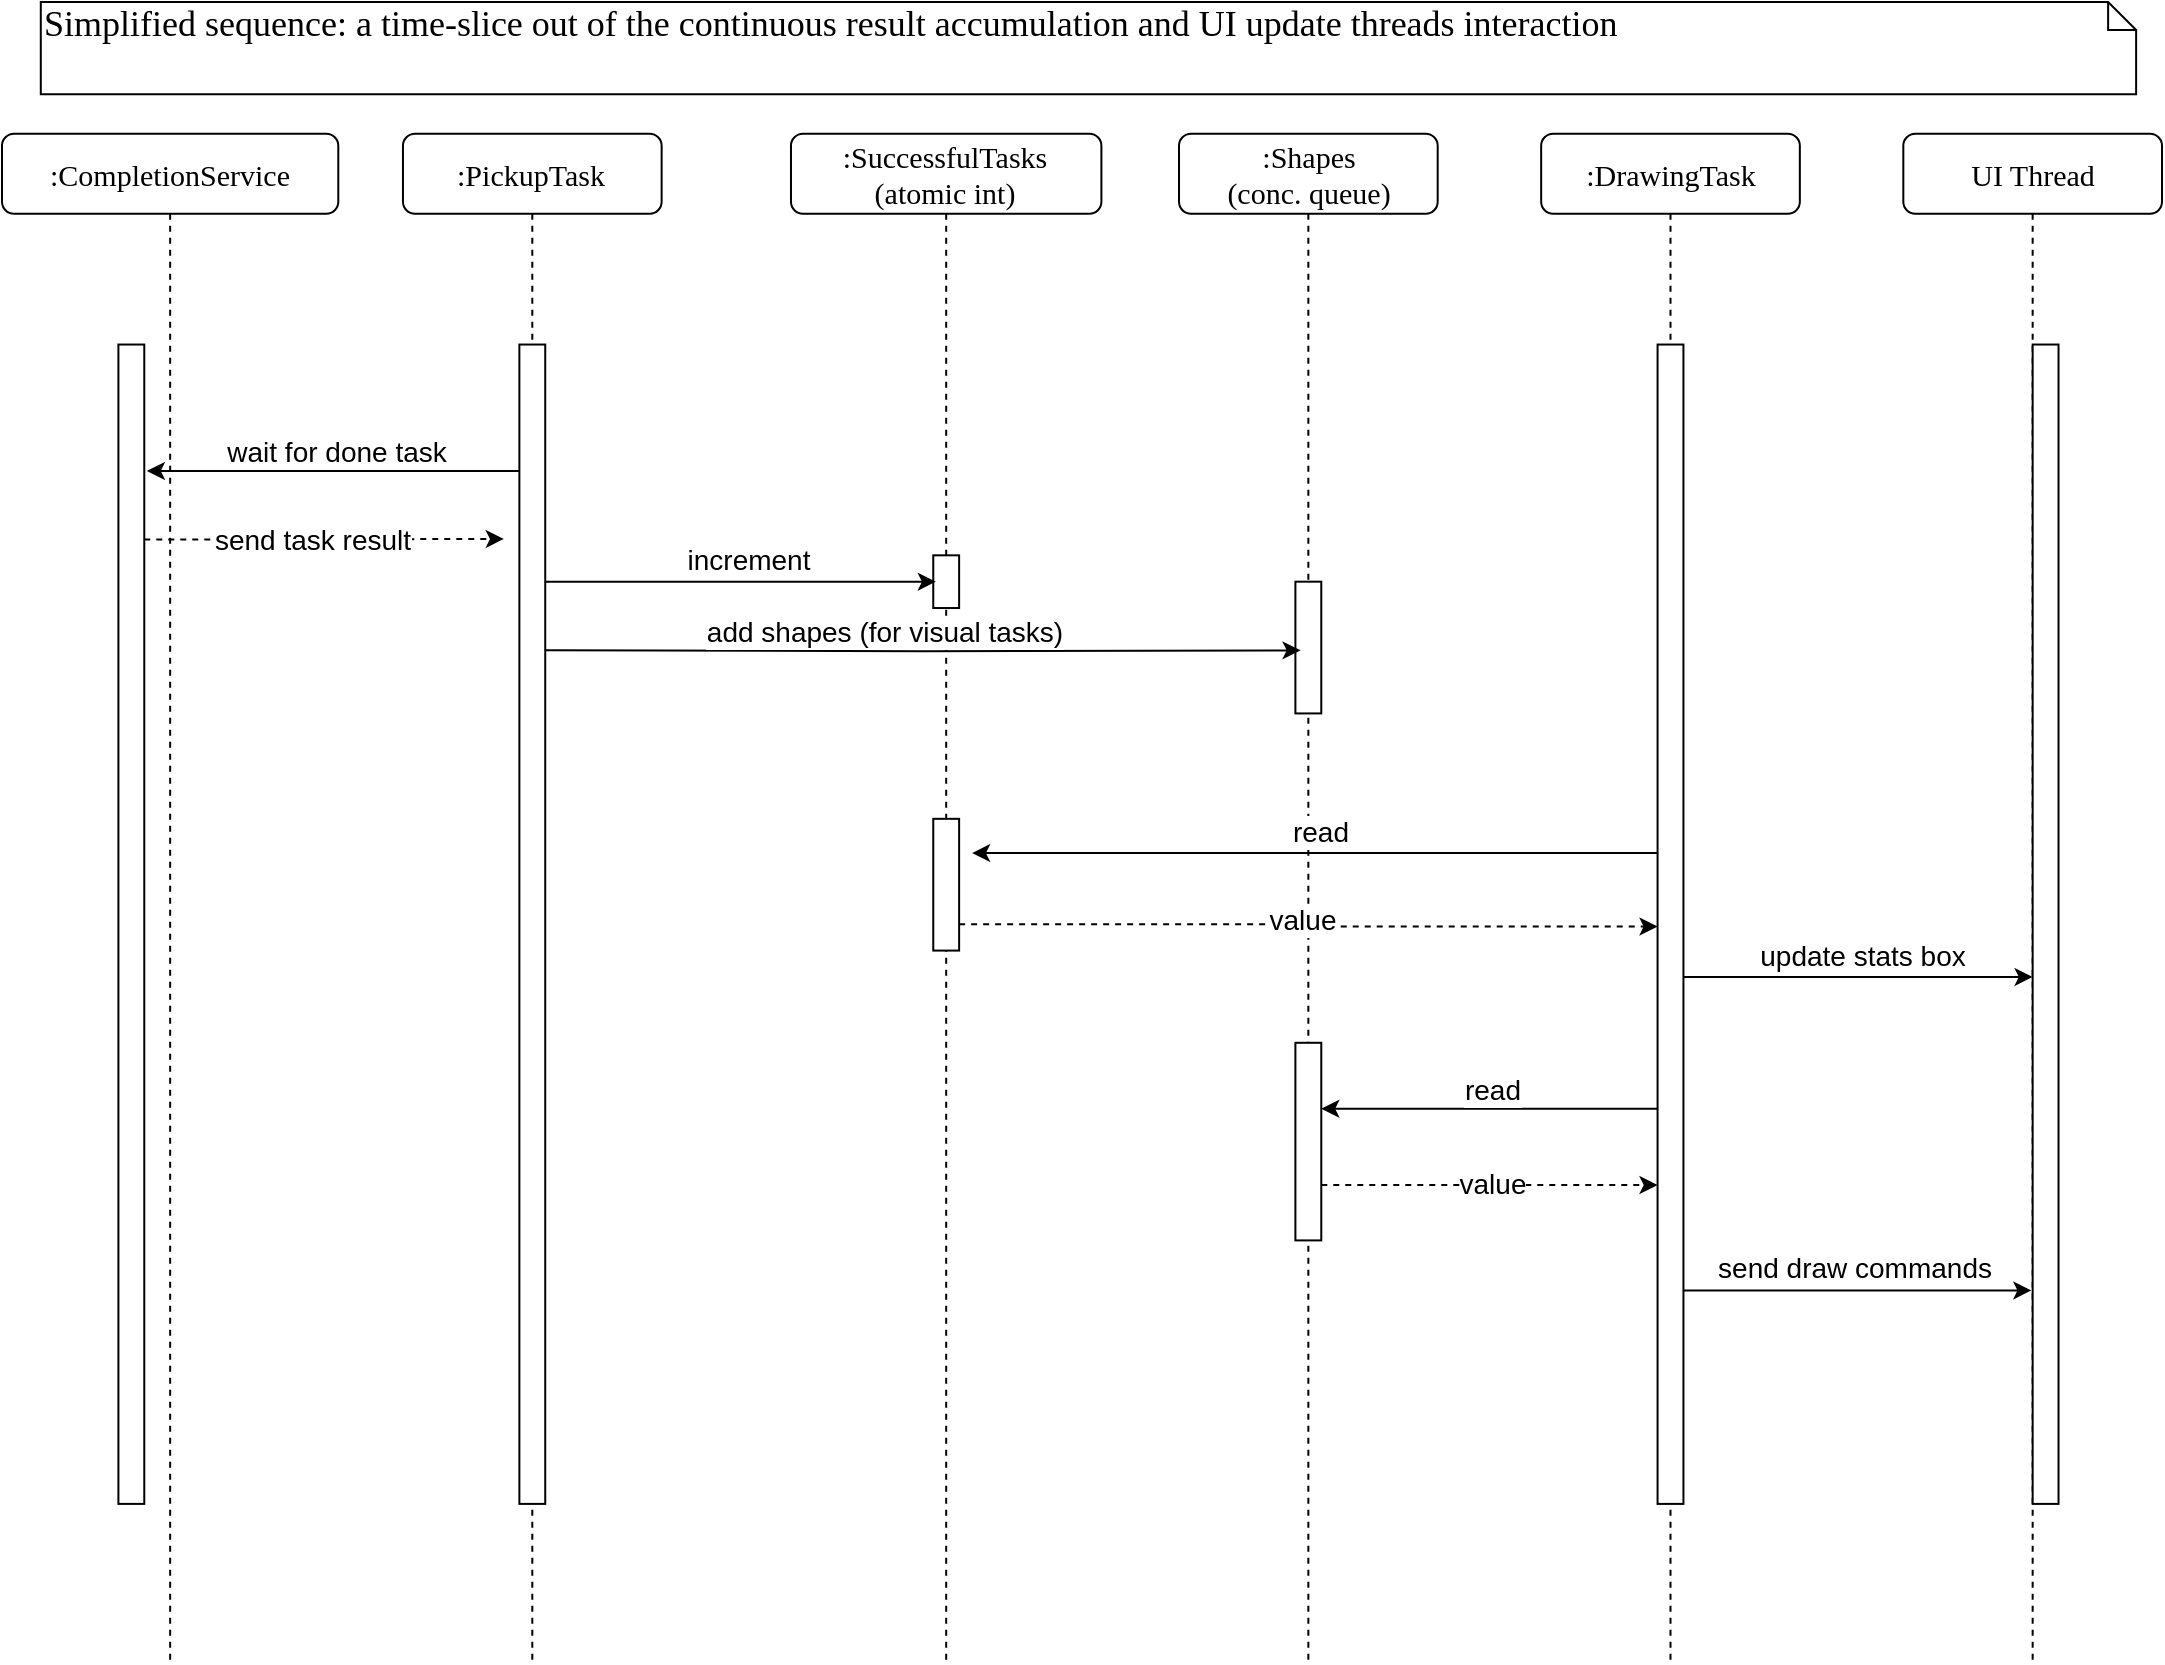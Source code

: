<mxfile version="22.0.3" type="device">
  <diagram name="Page-1" id="13e1069c-82ec-6db2-03f1-153e76fe0fe0">
    <mxGraphModel dx="1797" dy="1018" grid="1" gridSize="10" guides="1" tooltips="1" connect="1" arrows="1" fold="1" page="1" pageScale="1" pageWidth="1100" pageHeight="850" background="none" math="0" shadow="0">
      <root>
        <mxCell id="0" />
        <mxCell id="1" parent="0" />
        <mxCell id="7baba1c4bc27f4b0-2" value="&lt;font style=&quot;font-size: 15px;&quot;&gt;:PickupTask&lt;/font&gt;" style="shape=umlLifeline;perimeter=lifelinePerimeter;whiteSpace=wrap;html=1;container=1;collapsible=0;recursiveResize=0;outlineConnect=0;rounded=1;shadow=0;comic=0;labelBackgroundColor=none;strokeWidth=1;fontFamily=Verdana;fontSize=12;align=center;" parent="1" vertex="1">
          <mxGeometry x="210.479" y="75.873" width="129.341" height="764.127" as="geometry" />
        </mxCell>
        <mxCell id="7baba1c4bc27f4b0-10" value="" style="html=1;points=[];perimeter=orthogonalPerimeter;rounded=0;shadow=0;comic=0;labelBackgroundColor=none;strokeWidth=1;fontFamily=Verdana;fontSize=12;align=center;" parent="7baba1c4bc27f4b0-2" vertex="1">
          <mxGeometry x="58.204" y="105.397" width="12.934" height="579.683" as="geometry" />
        </mxCell>
        <mxCell id="7baba1c4bc27f4b0-3" value="&lt;div style=&quot;font-size: 15px;&quot;&gt;&lt;font style=&quot;font-size: 15px;&quot;&gt;:SuccessfulTasks&lt;/font&gt;&lt;/div&gt;&lt;div style=&quot;font-size: 15px;&quot;&gt;&lt;font style=&quot;font-size: 15px;&quot;&gt;(atomic int)&lt;font style=&quot;font-size: 15px;&quot;&gt;&lt;br&gt;&lt;/font&gt;&lt;/font&gt;&lt;/div&gt;" style="shape=umlLifeline;perimeter=lifelinePerimeter;whiteSpace=wrap;html=1;container=1;collapsible=0;recursiveResize=0;outlineConnect=0;rounded=1;shadow=0;comic=0;labelBackgroundColor=none;strokeWidth=1;fontFamily=Verdana;fontSize=12;align=center;" parent="1" vertex="1">
          <mxGeometry x="404.491" y="75.873" width="155.21" height="764.127" as="geometry" />
        </mxCell>
        <mxCell id="7baba1c4bc27f4b0-13" value="" style="html=1;points=[];perimeter=orthogonalPerimeter;rounded=0;shadow=0;comic=0;labelBackgroundColor=none;strokeWidth=1;fontFamily=Verdana;fontSize=12;align=center;" parent="7baba1c4bc27f4b0-3" vertex="1">
          <mxGeometry x="71.138" y="210.794" width="12.934" height="26.349" as="geometry" />
        </mxCell>
        <mxCell id="PAR7siRFz0wEC8x9-VPq-7" value="" style="html=1;points=[];perimeter=orthogonalPerimeter;rounded=0;shadow=0;comic=0;labelBackgroundColor=none;strokeWidth=1;fontFamily=Verdana;fontSize=12;align=center;" vertex="1" parent="7baba1c4bc27f4b0-3">
          <mxGeometry x="71.138" y="342.54" width="12.934" height="65.873" as="geometry" />
        </mxCell>
        <mxCell id="7baba1c4bc27f4b0-4" value="&lt;div style=&quot;font-size: 15px;&quot;&gt;&lt;font style=&quot;font-size: 15px;&quot;&gt;:Shapes&lt;/font&gt;&lt;/div&gt;&lt;div style=&quot;font-size: 15px;&quot;&gt;&lt;font style=&quot;font-size: 15px;&quot;&gt;(conc. queue)&lt;font style=&quot;font-size: 15px;&quot;&gt;&lt;br&gt;&lt;/font&gt;&lt;/font&gt;&lt;/div&gt;" style="shape=umlLifeline;perimeter=lifelinePerimeter;whiteSpace=wrap;html=1;container=1;collapsible=0;recursiveResize=0;outlineConnect=0;rounded=1;shadow=0;comic=0;labelBackgroundColor=none;strokeWidth=1;fontFamily=Verdana;fontSize=12;align=center;" parent="1" vertex="1">
          <mxGeometry x="598.503" y="75.873" width="129.341" height="764.127" as="geometry" />
        </mxCell>
        <mxCell id="PAR7siRFz0wEC8x9-VPq-17" value="" style="html=1;points=[];perimeter=orthogonalPerimeter;rounded=0;shadow=0;comic=0;labelBackgroundColor=none;strokeWidth=1;fontFamily=Verdana;fontSize=12;align=center;" vertex="1" parent="7baba1c4bc27f4b0-4">
          <mxGeometry x="58.204" y="454.524" width="12.934" height="98.81" as="geometry" />
        </mxCell>
        <mxCell id="7baba1c4bc27f4b0-5" value="&lt;font style=&quot;font-size: 15px;&quot;&gt;:DrawingTask&lt;/font&gt;" style="shape=umlLifeline;perimeter=lifelinePerimeter;whiteSpace=wrap;html=1;container=1;collapsible=0;recursiveResize=0;outlineConnect=0;rounded=1;shadow=0;comic=0;labelBackgroundColor=none;strokeWidth=1;fontFamily=Verdana;fontSize=12;align=center;" parent="1" vertex="1">
          <mxGeometry x="779.581" y="75.873" width="129.341" height="764.127" as="geometry" />
        </mxCell>
        <mxCell id="7baba1c4bc27f4b0-19" value="" style="html=1;points=[];perimeter=orthogonalPerimeter;rounded=0;shadow=0;comic=0;labelBackgroundColor=none;strokeWidth=1;fontFamily=Verdana;fontSize=12;align=center;" parent="7baba1c4bc27f4b0-5" vertex="1">
          <mxGeometry x="58.204" y="105.397" width="12.934" height="579.683" as="geometry" />
        </mxCell>
        <mxCell id="7baba1c4bc27f4b0-6" value="&lt;font style=&quot;font-size: 15px;&quot;&gt;UI Thread&lt;/font&gt;" style="shape=umlLifeline;perimeter=lifelinePerimeter;whiteSpace=wrap;html=1;container=1;collapsible=0;recursiveResize=0;outlineConnect=0;rounded=1;shadow=0;comic=0;labelBackgroundColor=none;strokeWidth=1;fontFamily=Verdana;fontSize=12;align=center;" parent="1" vertex="1">
          <mxGeometry x="960.659" y="75.873" width="129.341" height="764.127" as="geometry" />
        </mxCell>
        <mxCell id="7baba1c4bc27f4b0-8" value="&lt;div style=&quot;font-size: 15px;&quot;&gt;&lt;font style=&quot;font-size: 15px;&quot;&gt;:CompletionService&lt;/font&gt;&lt;/div&gt;" style="shape=umlLifeline;perimeter=lifelinePerimeter;whiteSpace=wrap;html=1;container=1;collapsible=0;recursiveResize=0;outlineConnect=0;rounded=1;shadow=0;comic=0;labelBackgroundColor=none;strokeWidth=1;fontFamily=Verdana;fontSize=12;align=center;" parent="1" vertex="1">
          <mxGeometry x="10" y="75.873" width="168.144" height="764.127" as="geometry" />
        </mxCell>
        <mxCell id="7baba1c4bc27f4b0-9" value="" style="html=1;points=[];perimeter=orthogonalPerimeter;rounded=0;shadow=0;comic=0;labelBackgroundColor=none;strokeWidth=1;fontFamily=Verdana;fontSize=12;align=center;" parent="7baba1c4bc27f4b0-8" vertex="1">
          <mxGeometry x="58.204" y="105.397" width="12.934" height="579.683" as="geometry" />
        </mxCell>
        <mxCell id="7baba1c4bc27f4b0-16" value="" style="html=1;points=[];perimeter=orthogonalPerimeter;rounded=0;shadow=0;comic=0;labelBackgroundColor=none;strokeWidth=1;fontFamily=Verdana;fontSize=12;align=center;" parent="1" vertex="1">
          <mxGeometry x="656.707" y="299.841" width="12.934" height="65.873" as="geometry" />
        </mxCell>
        <mxCell id="7baba1c4bc27f4b0-28" value="" style="html=1;points=[];perimeter=orthogonalPerimeter;rounded=0;shadow=0;comic=0;labelBackgroundColor=none;strokeWidth=1;fontFamily=Verdana;fontSize=12;align=center;" parent="1" vertex="1">
          <mxGeometry x="1025.329" y="181.27" width="12.934" height="579.683" as="geometry" />
        </mxCell>
        <mxCell id="7baba1c4bc27f4b0-40" value="&lt;font style=&quot;font-size: 18px;&quot;&gt;Simplified sequence: a time-slice out of the continuous result accumulation and UI update threads interaction&lt;/font&gt;" style="shape=note;whiteSpace=wrap;html=1;size=14;verticalAlign=top;align=left;spacingTop=-6;rounded=0;shadow=0;comic=0;labelBackgroundColor=none;strokeWidth=1;fontFamily=Verdana;fontSize=12" parent="1" vertex="1">
          <mxGeometry x="29.401" y="10" width="1047.665" height="46.111" as="geometry" />
        </mxCell>
        <mxCell id="PAR7siRFz0wEC8x9-VPq-3" style="edgeStyle=orthogonalEdgeStyle;rounded=0;orthogonalLoop=1;jettySize=auto;html=1;entryX=0.2;entryY=0.417;entryDx=0;entryDy=0;entryPerimeter=0;" edge="1" parent="1">
          <mxGeometry relative="1" as="geometry">
            <mxPoint x="281.617" y="334.095" as="sourcePoint" />
            <mxPoint x="659.293" y="334.174" as="targetPoint" />
          </mxGeometry>
        </mxCell>
        <mxCell id="PAR7siRFz0wEC8x9-VPq-6" value="&lt;font style=&quot;font-size: 14px;&quot;&gt;add shapes (for visual tasks)&lt;/font&gt;" style="edgeLabel;html=1;align=center;verticalAlign=middle;resizable=0;points=[];" vertex="1" connectable="0" parent="PAR7siRFz0wEC8x9-VPq-3">
          <mxGeometry x="-0.103" y="-1" relative="1" as="geometry">
            <mxPoint y="-11" as="offset" />
          </mxGeometry>
        </mxCell>
        <mxCell id="PAR7siRFz0wEC8x9-VPq-4" style="edgeStyle=orthogonalEdgeStyle;rounded=0;orthogonalLoop=1;jettySize=auto;html=1;entryX=-0.6;entryY=0.178;entryDx=0;entryDy=0;entryPerimeter=0;dashed=1;" edge="1" parent="1">
          <mxGeometry relative="1" as="geometry">
            <mxPoint x="81.138" y="278.762" as="sourcePoint" />
            <mxPoint x="260.922" y="278.446" as="targetPoint" />
            <Array as="points">
              <mxPoint x="132.874" y="278.762" />
              <mxPoint x="132.874" y="278.762" />
            </Array>
          </mxGeometry>
        </mxCell>
        <mxCell id="PAR7siRFz0wEC8x9-VPq-5" value="&lt;font style=&quot;font-size: 14px;&quot;&gt;send task result&lt;/font&gt;" style="edgeLabel;html=1;align=center;verticalAlign=middle;resizable=0;points=[];" vertex="1" connectable="0" parent="PAR7siRFz0wEC8x9-VPq-4">
          <mxGeometry x="-0.071" relative="1" as="geometry">
            <mxPoint as="offset" />
          </mxGeometry>
        </mxCell>
        <mxCell id="PAR7siRFz0wEC8x9-VPq-8" style="edgeStyle=orthogonalEdgeStyle;rounded=0;orthogonalLoop=1;jettySize=auto;html=1;entryX=1.5;entryY=0.26;entryDx=0;entryDy=0;entryPerimeter=0;" edge="1" parent="1" source="7baba1c4bc27f4b0-19" target="PAR7siRFz0wEC8x9-VPq-7">
          <mxGeometry relative="1" as="geometry">
            <Array as="points">
              <mxPoint x="753.713" y="435.54" />
              <mxPoint x="753.713" y="435.54" />
            </Array>
          </mxGeometry>
        </mxCell>
        <mxCell id="PAR7siRFz0wEC8x9-VPq-9" value="&lt;div style=&quot;font-size: 14px;&quot;&gt;&lt;font style=&quot;font-size: 14px;&quot;&gt;read&lt;/font&gt;&lt;/div&gt;" style="edgeLabel;html=1;align=center;verticalAlign=middle;resizable=0;points=[];" vertex="1" connectable="0" parent="PAR7siRFz0wEC8x9-VPq-8">
          <mxGeometry x="-0.011" relative="1" as="geometry">
            <mxPoint y="-11" as="offset" />
          </mxGeometry>
        </mxCell>
        <mxCell id="PAR7siRFz0wEC8x9-VPq-10" style="edgeStyle=orthogonalEdgeStyle;rounded=0;orthogonalLoop=1;jettySize=auto;html=1;entryX=0;entryY=0.502;entryDx=0;entryDy=0;entryPerimeter=0;dashed=1;" edge="1" parent="1" source="PAR7siRFz0wEC8x9-VPq-7" target="7baba1c4bc27f4b0-19">
          <mxGeometry relative="1" as="geometry">
            <Array as="points">
              <mxPoint x="663.174" y="471.111" />
            </Array>
          </mxGeometry>
        </mxCell>
        <mxCell id="PAR7siRFz0wEC8x9-VPq-11" value="&lt;font style=&quot;font-size: 14px;&quot;&gt;value&lt;/font&gt;" style="edgeLabel;html=1;align=center;verticalAlign=middle;resizable=0;points=[];" vertex="1" connectable="0" parent="PAR7siRFz0wEC8x9-VPq-10">
          <mxGeometry x="-0.022" y="2" relative="1" as="geometry">
            <mxPoint as="offset" />
          </mxGeometry>
        </mxCell>
        <mxCell id="PAR7siRFz0wEC8x9-VPq-13" style="edgeStyle=orthogonalEdgeStyle;rounded=0;orthogonalLoop=1;jettySize=auto;html=1;entryX=1.1;entryY=0.109;entryDx=0;entryDy=0;entryPerimeter=0;" edge="1" parent="1" source="7baba1c4bc27f4b0-10" target="7baba1c4bc27f4b0-9">
          <mxGeometry relative="1" as="geometry">
            <Array as="points">
              <mxPoint x="223.413" y="244.508" />
              <mxPoint x="223.413" y="244.508" />
            </Array>
          </mxGeometry>
        </mxCell>
        <mxCell id="PAR7siRFz0wEC8x9-VPq-14" value="&lt;font style=&quot;font-size: 14px;&quot;&gt;wait for done task&lt;/font&gt;" style="edgeLabel;html=1;align=center;verticalAlign=middle;resizable=0;points=[];" vertex="1" connectable="0" parent="PAR7siRFz0wEC8x9-VPq-13">
          <mxGeometry x="-0.014" y="-6" relative="1" as="geometry">
            <mxPoint y="-4" as="offset" />
          </mxGeometry>
        </mxCell>
        <mxCell id="PAR7siRFz0wEC8x9-VPq-15" style="edgeStyle=orthogonalEdgeStyle;rounded=0;orthogonalLoop=1;jettySize=auto;html=1;" edge="1" parent="1" source="7baba1c4bc27f4b0-19" target="7baba1c4bc27f4b0-28">
          <mxGeometry relative="1" as="geometry">
            <Array as="points">
              <mxPoint x="986.527" y="497.46" />
              <mxPoint x="986.527" y="497.46" />
            </Array>
          </mxGeometry>
        </mxCell>
        <mxCell id="PAR7siRFz0wEC8x9-VPq-16" value="&lt;font style=&quot;font-size: 14px;&quot;&gt;update stats box&lt;/font&gt;" style="edgeLabel;html=1;align=center;verticalAlign=middle;resizable=0;points=[];" vertex="1" connectable="0" parent="PAR7siRFz0wEC8x9-VPq-15">
          <mxGeometry x="0.022" y="1" relative="1" as="geometry">
            <mxPoint y="-10" as="offset" />
          </mxGeometry>
        </mxCell>
        <mxCell id="PAR7siRFz0wEC8x9-VPq-18" style="edgeStyle=orthogonalEdgeStyle;rounded=0;orthogonalLoop=1;jettySize=auto;html=1;" edge="1" parent="1" source="7baba1c4bc27f4b0-19" target="PAR7siRFz0wEC8x9-VPq-17">
          <mxGeometry relative="1" as="geometry">
            <Array as="points">
              <mxPoint x="792.515" y="563.333" />
              <mxPoint x="792.515" y="563.333" />
            </Array>
          </mxGeometry>
        </mxCell>
        <mxCell id="PAR7siRFz0wEC8x9-VPq-19" value="&lt;font style=&quot;font-size: 14px;&quot;&gt;read&lt;/font&gt;" style="edgeLabel;html=1;align=center;verticalAlign=middle;resizable=0;points=[];" vertex="1" connectable="0" parent="PAR7siRFz0wEC8x9-VPq-18">
          <mxGeometry x="-0.015" y="-2" relative="1" as="geometry">
            <mxPoint y="-8" as="offset" />
          </mxGeometry>
        </mxCell>
        <mxCell id="PAR7siRFz0wEC8x9-VPq-20" style="edgeStyle=orthogonalEdgeStyle;rounded=0;orthogonalLoop=1;jettySize=auto;html=1;entryX=0;entryY=0.725;entryDx=0;entryDy=0;entryPerimeter=0;dashed=1;" edge="1" parent="1" source="PAR7siRFz0wEC8x9-VPq-17" target="7baba1c4bc27f4b0-19">
          <mxGeometry relative="1" as="geometry">
            <Array as="points">
              <mxPoint x="714.91" y="601.54" />
              <mxPoint x="714.91" y="601.54" />
            </Array>
          </mxGeometry>
        </mxCell>
        <mxCell id="PAR7siRFz0wEC8x9-VPq-21" value="&lt;font style=&quot;font-size: 14px;&quot;&gt;value&lt;/font&gt;" style="edgeLabel;html=1;align=center;verticalAlign=middle;resizable=0;points=[];" vertex="1" connectable="0" parent="PAR7siRFz0wEC8x9-VPq-20">
          <mxGeometry x="0.015" y="-3" relative="1" as="geometry">
            <mxPoint y="-4" as="offset" />
          </mxGeometry>
        </mxCell>
        <mxCell id="PAR7siRFz0wEC8x9-VPq-22" style="edgeStyle=orthogonalEdgeStyle;rounded=0;orthogonalLoop=1;jettySize=auto;html=1;" edge="1" parent="1">
          <mxGeometry relative="1" as="geometry">
            <mxPoint x="850.719" y="654.238" as="sourcePoint" />
            <mxPoint x="1024.683" y="654.238" as="targetPoint" />
            <Array as="points">
              <mxPoint x="883.054" y="654.238" />
              <mxPoint x="883.054" y="654.238" />
            </Array>
          </mxGeometry>
        </mxCell>
        <mxCell id="PAR7siRFz0wEC8x9-VPq-23" value="&lt;font style=&quot;font-size: 14px;&quot;&gt;send draw commands&lt;/font&gt;" style="edgeLabel;html=1;align=center;verticalAlign=middle;resizable=0;points=[];" vertex="1" connectable="0" parent="PAR7siRFz0wEC8x9-VPq-22">
          <mxGeometry x="-0.019" y="2" relative="1" as="geometry">
            <mxPoint y="-9" as="offset" />
          </mxGeometry>
        </mxCell>
        <mxCell id="PAR7siRFz0wEC8x9-VPq-24" style="edgeStyle=orthogonalEdgeStyle;rounded=0;orthogonalLoop=1;jettySize=auto;html=1;entryX=0.1;entryY=0.5;entryDx=0;entryDy=0;entryPerimeter=0;" edge="1" parent="1" source="7baba1c4bc27f4b0-10" target="7baba1c4bc27f4b0-13">
          <mxGeometry relative="1" as="geometry">
            <Array as="points">
              <mxPoint x="313.952" y="299.841" />
              <mxPoint x="313.952" y="299.841" />
            </Array>
          </mxGeometry>
        </mxCell>
        <mxCell id="PAR7siRFz0wEC8x9-VPq-25" value="&lt;font style=&quot;font-size: 14px;&quot;&gt;increment&lt;/font&gt;" style="edgeLabel;html=1;align=center;verticalAlign=middle;resizable=0;points=[];arcSize=20;" vertex="1" connectable="0" parent="PAR7siRFz0wEC8x9-VPq-24">
          <mxGeometry x="0.033" y="-1" relative="1" as="geometry">
            <mxPoint y="-12" as="offset" />
          </mxGeometry>
        </mxCell>
      </root>
    </mxGraphModel>
  </diagram>
</mxfile>
